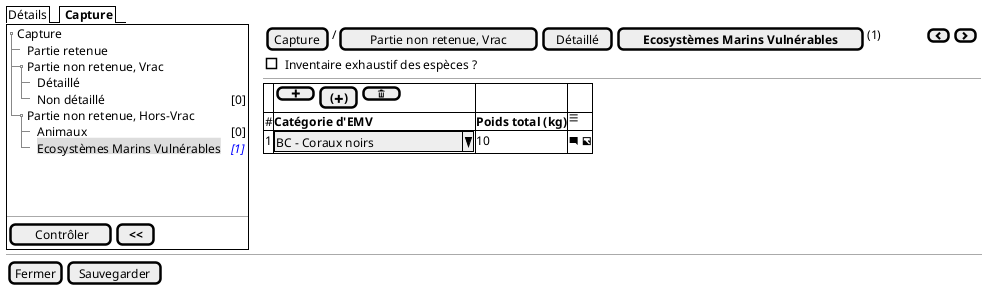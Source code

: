 @startsalt
{
  {/ Détails | <b> Capture }
  {+
   {T
       + Capture
       ++ Partie retenue
       ++ Partie non retenue, Vrac
       +++ Détaillé
       +++ Non détaillé | <color:black>[0]
       ++ Partie non retenue, Hors-Vrac
       +++ Animaux | <color:black>[0]
       +++ <back:#DDD>Ecosystèmes Marins Vulnérables | <i><color:blue>[1]
   }
    .
    .
    .
   --
   {
      [<&checkmark> Contrôler] | [ <b><< ]
   }
  } | . | {
    { [Capture] | / | [Partie non retenue, Vrac] | [Détaillé] | [<b>Ecosystèmes Marins Vulnérables] | (1) | . | . | . | . | . | . | . | . | { [<&chevron-left>] | [<&chevron-right>] } }
    { [ ] Inventaire exhaustif des espèces ? }
    ---
    {#
          . | {[ <&plus> ] | [<b>(<&plus><b>)] | [ <&trash> ] }  | . | .
          # | <b>Catégorie d'EMV  | <b>Poids total (kg)     |   <&menu>
          1 | ^BC - Coraux noirs      ^ |  10    | <&comment-square> <&image>
        }
  }

  -- | -- | --
  { [Fermer] | [Sauvegarder] }
}
@endsalt


